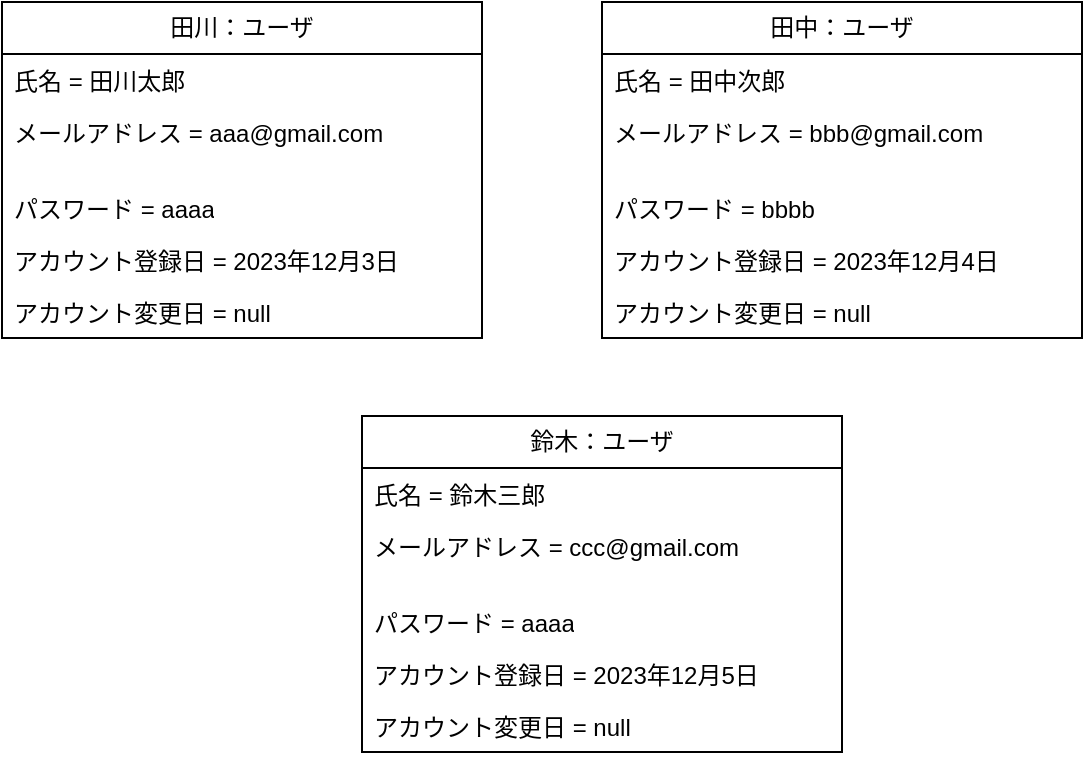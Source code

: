 <mxfile version="22.1.8" type="device">
  <diagram name="ページ1" id="wYteNd11I8fslRHO8LuR">
    <mxGraphModel dx="574" dy="605" grid="1" gridSize="10" guides="1" tooltips="1" connect="1" arrows="1" fold="1" page="1" pageScale="1" pageWidth="827" pageHeight="1169" math="0" shadow="0">
      <root>
        <mxCell id="0" />
        <mxCell id="1" parent="0" />
        <mxCell id="C9aiMwl0Fl2I6ba4I4ei-2" value="田川：ユーザ" style="swimlane;fontStyle=0;childLayout=stackLayout;horizontal=1;startSize=26;fillColor=none;horizontalStack=0;resizeParent=1;resizeParentMax=0;resizeLast=0;collapsible=1;marginBottom=0;whiteSpace=wrap;html=1;" parent="1" vertex="1">
          <mxGeometry x="100" y="210" width="240" height="168" as="geometry" />
        </mxCell>
        <mxCell id="C9aiMwl0Fl2I6ba4I4ei-3" value="氏名 = 田川太郎" style="text;strokeColor=none;fillColor=none;align=left;verticalAlign=top;spacingLeft=4;spacingRight=4;overflow=hidden;rotatable=0;points=[[0,0.5],[1,0.5]];portConstraint=eastwest;whiteSpace=wrap;html=1;" parent="C9aiMwl0Fl2I6ba4I4ei-2" vertex="1">
          <mxGeometry y="26" width="240" height="26" as="geometry" />
        </mxCell>
        <mxCell id="C9aiMwl0Fl2I6ba4I4ei-4" value="メールアドレス = aaa@gmail.com" style="text;strokeColor=none;fillColor=none;align=left;verticalAlign=top;spacingLeft=4;spacingRight=4;overflow=hidden;rotatable=0;points=[[0,0.5],[1,0.5]];portConstraint=eastwest;whiteSpace=wrap;html=1;" parent="C9aiMwl0Fl2I6ba4I4ei-2" vertex="1">
          <mxGeometry y="52" width="240" height="38" as="geometry" />
        </mxCell>
        <mxCell id="C9aiMwl0Fl2I6ba4I4ei-5" value="パスワード = aaaa" style="text;strokeColor=none;fillColor=none;align=left;verticalAlign=top;spacingLeft=4;spacingRight=4;overflow=hidden;rotatable=0;points=[[0,0.5],[1,0.5]];portConstraint=eastwest;whiteSpace=wrap;html=1;" parent="C9aiMwl0Fl2I6ba4I4ei-2" vertex="1">
          <mxGeometry y="90" width="240" height="26" as="geometry" />
        </mxCell>
        <mxCell id="gazjyd7nnKEfQ12MyPXZ-7" value="アカウント登録日 = 2023年12月3日" style="text;strokeColor=none;fillColor=none;align=left;verticalAlign=top;spacingLeft=4;spacingRight=4;overflow=hidden;rotatable=0;points=[[0,0.5],[1,0.5]];portConstraint=eastwest;whiteSpace=wrap;html=1;" vertex="1" parent="C9aiMwl0Fl2I6ba4I4ei-2">
          <mxGeometry y="116" width="240" height="26" as="geometry" />
        </mxCell>
        <mxCell id="gazjyd7nnKEfQ12MyPXZ-8" value="アカウント変更日 = null" style="text;strokeColor=none;fillColor=none;align=left;verticalAlign=top;spacingLeft=4;spacingRight=4;overflow=hidden;rotatable=0;points=[[0,0.5],[1,0.5]];portConstraint=eastwest;whiteSpace=wrap;html=1;" vertex="1" parent="C9aiMwl0Fl2I6ba4I4ei-2">
          <mxGeometry y="142" width="240" height="26" as="geometry" />
        </mxCell>
        <mxCell id="C9aiMwl0Fl2I6ba4I4ei-6" value="田中：ユーザ" style="swimlane;fontStyle=0;childLayout=stackLayout;horizontal=1;startSize=26;fillColor=none;horizontalStack=0;resizeParent=1;resizeParentMax=0;resizeLast=0;collapsible=1;marginBottom=0;whiteSpace=wrap;html=1;" parent="1" vertex="1">
          <mxGeometry x="400" y="210" width="240" height="168" as="geometry" />
        </mxCell>
        <mxCell id="C9aiMwl0Fl2I6ba4I4ei-7" value="氏名 = 田中次郎" style="text;strokeColor=none;fillColor=none;align=left;verticalAlign=top;spacingLeft=4;spacingRight=4;overflow=hidden;rotatable=0;points=[[0,0.5],[1,0.5]];portConstraint=eastwest;whiteSpace=wrap;html=1;" parent="C9aiMwl0Fl2I6ba4I4ei-6" vertex="1">
          <mxGeometry y="26" width="240" height="26" as="geometry" />
        </mxCell>
        <mxCell id="C9aiMwl0Fl2I6ba4I4ei-8" value="メールアドレス = bbb@gmail.com" style="text;strokeColor=none;fillColor=none;align=left;verticalAlign=top;spacingLeft=4;spacingRight=4;overflow=hidden;rotatable=0;points=[[0,0.5],[1,0.5]];portConstraint=eastwest;whiteSpace=wrap;html=1;" parent="C9aiMwl0Fl2I6ba4I4ei-6" vertex="1">
          <mxGeometry y="52" width="240" height="38" as="geometry" />
        </mxCell>
        <mxCell id="C9aiMwl0Fl2I6ba4I4ei-9" value="パスワード = bbbb" style="text;strokeColor=none;fillColor=none;align=left;verticalAlign=top;spacingLeft=4;spacingRight=4;overflow=hidden;rotatable=0;points=[[0,0.5],[1,0.5]];portConstraint=eastwest;whiteSpace=wrap;html=1;" parent="C9aiMwl0Fl2I6ba4I4ei-6" vertex="1">
          <mxGeometry y="90" width="240" height="26" as="geometry" />
        </mxCell>
        <mxCell id="gazjyd7nnKEfQ12MyPXZ-3" value="アカウント登録日 = 2023年12月4日" style="text;strokeColor=none;fillColor=none;align=left;verticalAlign=top;spacingLeft=4;spacingRight=4;overflow=hidden;rotatable=0;points=[[0,0.5],[1,0.5]];portConstraint=eastwest;whiteSpace=wrap;html=1;" vertex="1" parent="C9aiMwl0Fl2I6ba4I4ei-6">
          <mxGeometry y="116" width="240" height="26" as="geometry" />
        </mxCell>
        <mxCell id="gazjyd7nnKEfQ12MyPXZ-4" value="アカウント変更日 = null" style="text;strokeColor=none;fillColor=none;align=left;verticalAlign=top;spacingLeft=4;spacingRight=4;overflow=hidden;rotatable=0;points=[[0,0.5],[1,0.5]];portConstraint=eastwest;whiteSpace=wrap;html=1;" vertex="1" parent="C9aiMwl0Fl2I6ba4I4ei-6">
          <mxGeometry y="142" width="240" height="26" as="geometry" />
        </mxCell>
        <mxCell id="C9aiMwl0Fl2I6ba4I4ei-10" value="鈴木：ユーザ" style="swimlane;fontStyle=0;childLayout=stackLayout;horizontal=1;startSize=26;fillColor=none;horizontalStack=0;resizeParent=1;resizeParentMax=0;resizeLast=0;collapsible=1;marginBottom=0;whiteSpace=wrap;html=1;" parent="1" vertex="1">
          <mxGeometry x="280" y="417" width="240" height="168" as="geometry" />
        </mxCell>
        <mxCell id="C9aiMwl0Fl2I6ba4I4ei-11" value="氏名 = 鈴木三郎" style="text;strokeColor=none;fillColor=none;align=left;verticalAlign=top;spacingLeft=4;spacingRight=4;overflow=hidden;rotatable=0;points=[[0,0.5],[1,0.5]];portConstraint=eastwest;whiteSpace=wrap;html=1;" parent="C9aiMwl0Fl2I6ba4I4ei-10" vertex="1">
          <mxGeometry y="26" width="240" height="26" as="geometry" />
        </mxCell>
        <mxCell id="C9aiMwl0Fl2I6ba4I4ei-12" value="メールアドレス = ccc@gmail.com" style="text;strokeColor=none;fillColor=none;align=left;verticalAlign=top;spacingLeft=4;spacingRight=4;overflow=hidden;rotatable=0;points=[[0,0.5],[1,0.5]];portConstraint=eastwest;whiteSpace=wrap;html=1;" parent="C9aiMwl0Fl2I6ba4I4ei-10" vertex="1">
          <mxGeometry y="52" width="240" height="38" as="geometry" />
        </mxCell>
        <mxCell id="C9aiMwl0Fl2I6ba4I4ei-13" value="パスワード = aaaa" style="text;strokeColor=none;fillColor=none;align=left;verticalAlign=top;spacingLeft=4;spacingRight=4;overflow=hidden;rotatable=0;points=[[0,0.5],[1,0.5]];portConstraint=eastwest;whiteSpace=wrap;html=1;" parent="C9aiMwl0Fl2I6ba4I4ei-10" vertex="1">
          <mxGeometry y="90" width="240" height="26" as="geometry" />
        </mxCell>
        <mxCell id="gazjyd7nnKEfQ12MyPXZ-1" value="アカウント登録日 = 2023年12月5日" style="text;strokeColor=none;fillColor=none;align=left;verticalAlign=top;spacingLeft=4;spacingRight=4;overflow=hidden;rotatable=0;points=[[0,0.5],[1,0.5]];portConstraint=eastwest;whiteSpace=wrap;html=1;" vertex="1" parent="C9aiMwl0Fl2I6ba4I4ei-10">
          <mxGeometry y="116" width="240" height="26" as="geometry" />
        </mxCell>
        <mxCell id="gazjyd7nnKEfQ12MyPXZ-2" value="アカウント変更日 = null" style="text;strokeColor=none;fillColor=none;align=left;verticalAlign=top;spacingLeft=4;spacingRight=4;overflow=hidden;rotatable=0;points=[[0,0.5],[1,0.5]];portConstraint=eastwest;whiteSpace=wrap;html=1;" vertex="1" parent="C9aiMwl0Fl2I6ba4I4ei-10">
          <mxGeometry y="142" width="240" height="26" as="geometry" />
        </mxCell>
      </root>
    </mxGraphModel>
  </diagram>
</mxfile>
